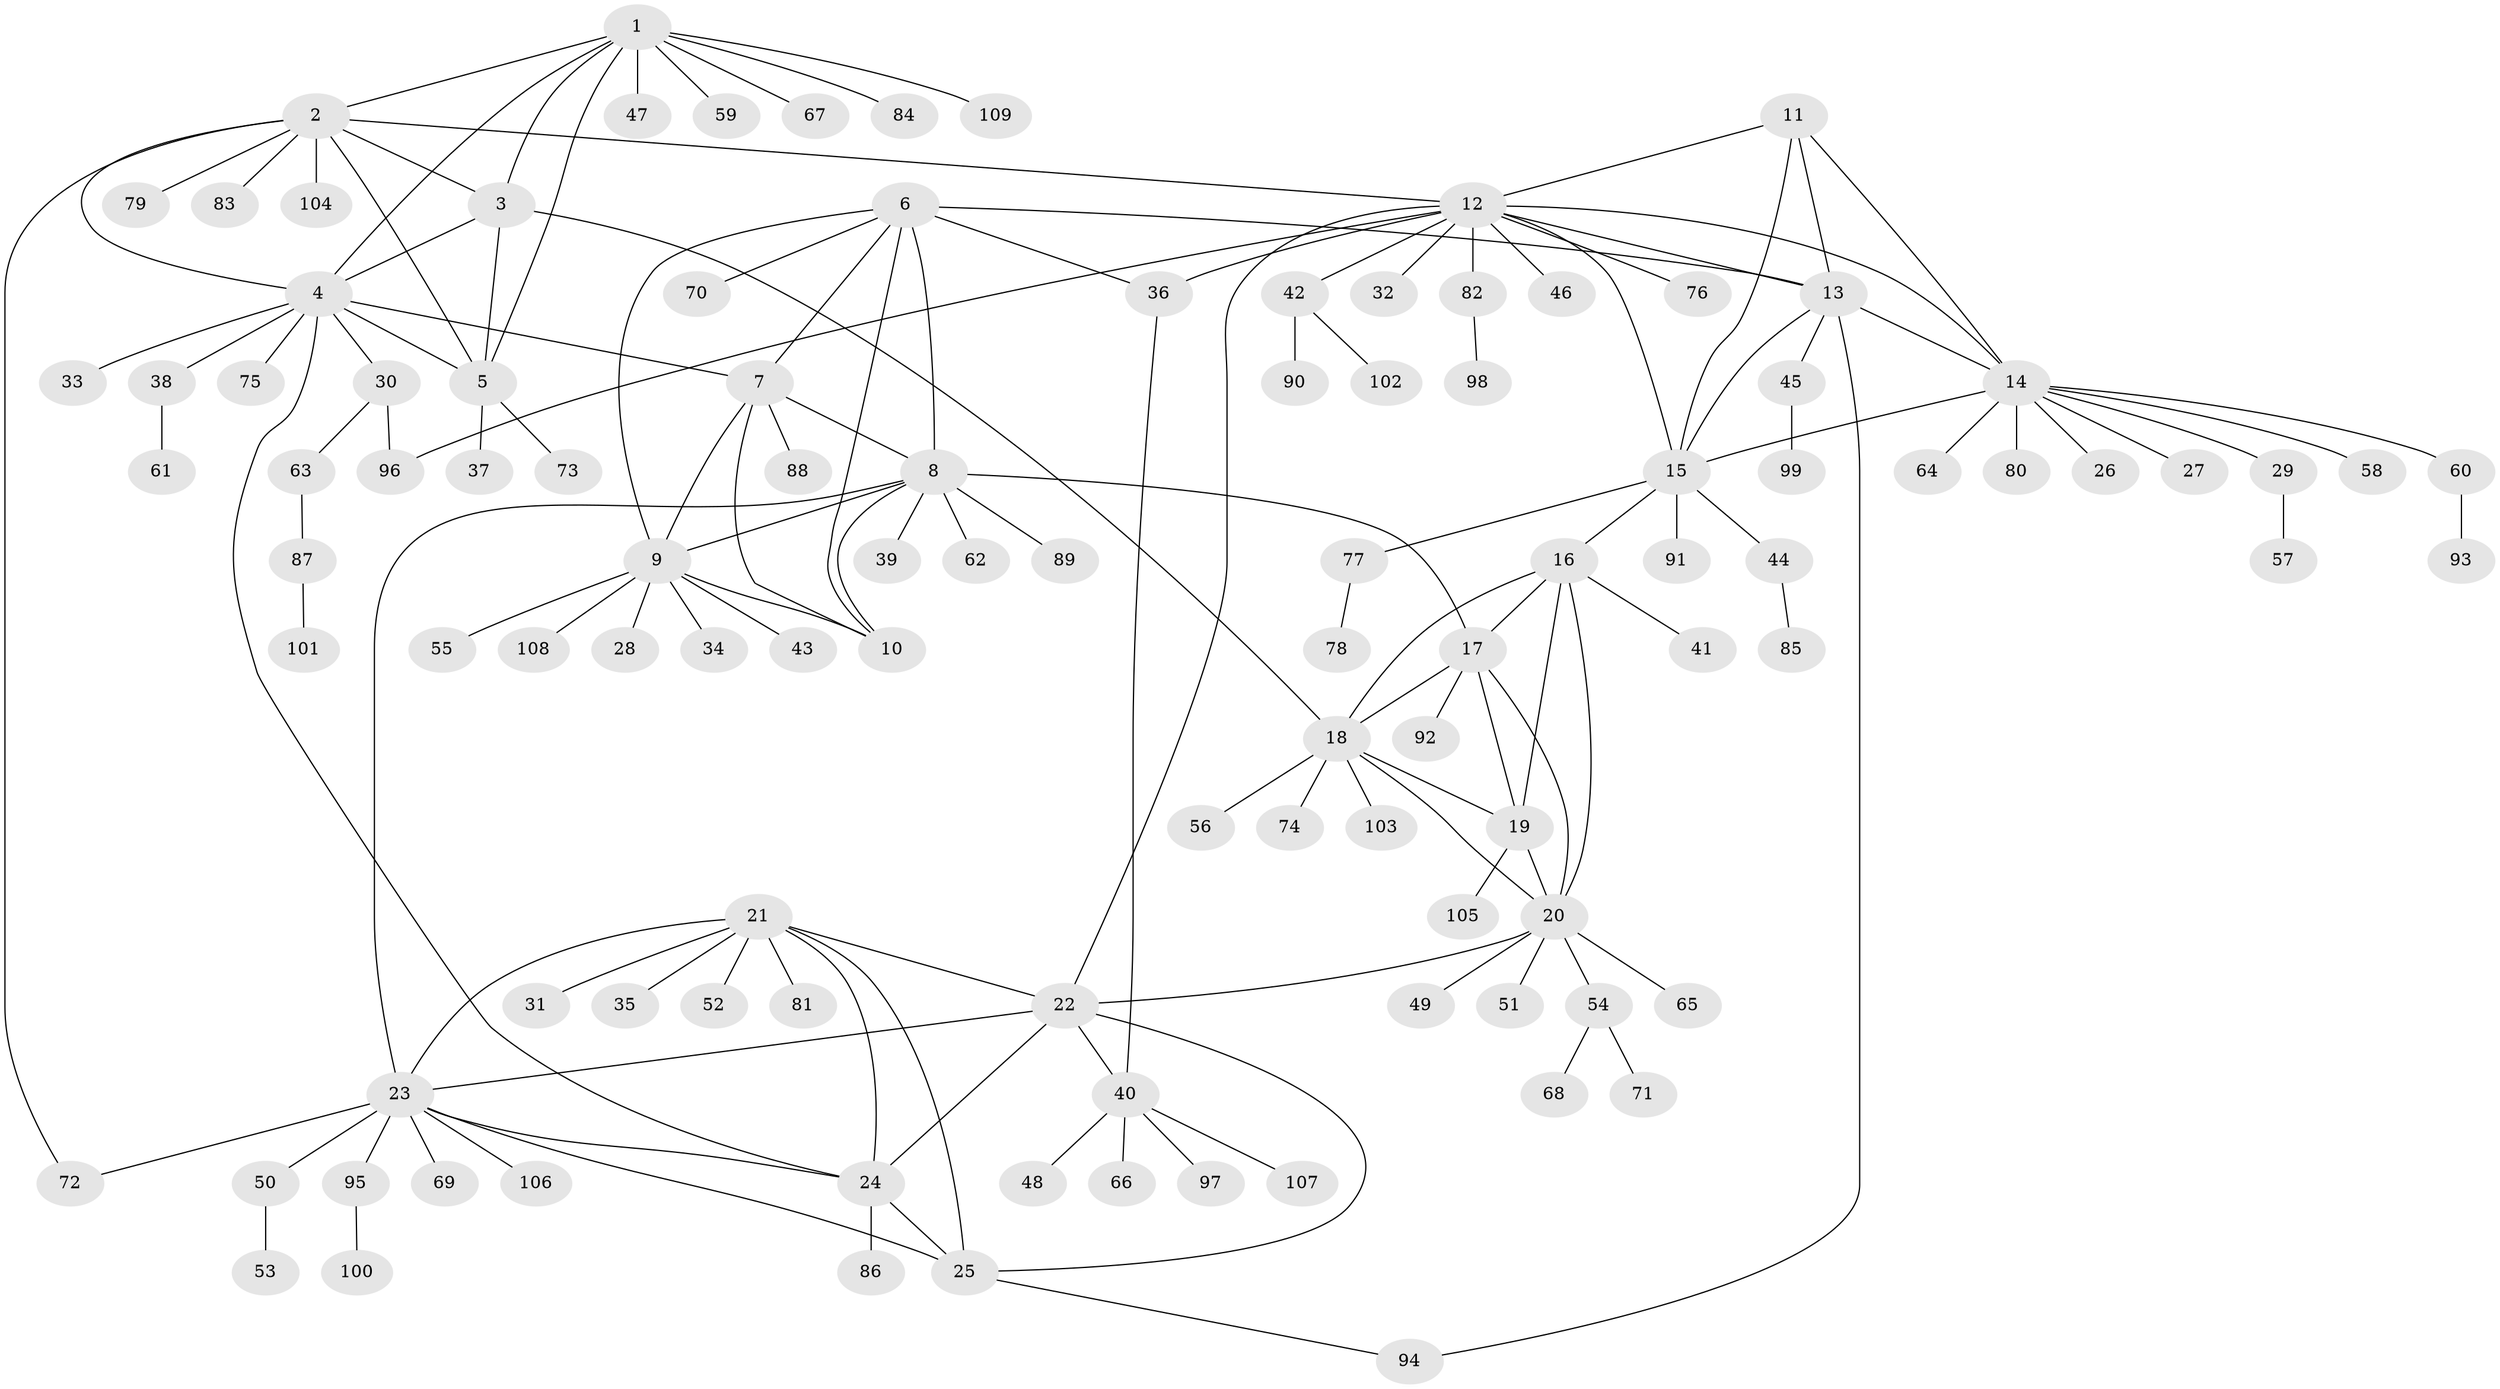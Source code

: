 // Generated by graph-tools (version 1.1) at 2025/56/03/09/25 04:56:00]
// undirected, 109 vertices, 149 edges
graph export_dot {
graph [start="1"]
  node [color=gray90,style=filled];
  1;
  2;
  3;
  4;
  5;
  6;
  7;
  8;
  9;
  10;
  11;
  12;
  13;
  14;
  15;
  16;
  17;
  18;
  19;
  20;
  21;
  22;
  23;
  24;
  25;
  26;
  27;
  28;
  29;
  30;
  31;
  32;
  33;
  34;
  35;
  36;
  37;
  38;
  39;
  40;
  41;
  42;
  43;
  44;
  45;
  46;
  47;
  48;
  49;
  50;
  51;
  52;
  53;
  54;
  55;
  56;
  57;
  58;
  59;
  60;
  61;
  62;
  63;
  64;
  65;
  66;
  67;
  68;
  69;
  70;
  71;
  72;
  73;
  74;
  75;
  76;
  77;
  78;
  79;
  80;
  81;
  82;
  83;
  84;
  85;
  86;
  87;
  88;
  89;
  90;
  91;
  92;
  93;
  94;
  95;
  96;
  97;
  98;
  99;
  100;
  101;
  102;
  103;
  104;
  105;
  106;
  107;
  108;
  109;
  1 -- 2;
  1 -- 3;
  1 -- 4;
  1 -- 5;
  1 -- 47;
  1 -- 59;
  1 -- 67;
  1 -- 84;
  1 -- 109;
  2 -- 3;
  2 -- 4;
  2 -- 5;
  2 -- 12;
  2 -- 72;
  2 -- 79;
  2 -- 83;
  2 -- 104;
  3 -- 4;
  3 -- 5;
  3 -- 18;
  4 -- 5;
  4 -- 7;
  4 -- 24;
  4 -- 30;
  4 -- 33;
  4 -- 38;
  4 -- 75;
  5 -- 37;
  5 -- 73;
  6 -- 7;
  6 -- 8;
  6 -- 9;
  6 -- 10;
  6 -- 13;
  6 -- 36;
  6 -- 70;
  7 -- 8;
  7 -- 9;
  7 -- 10;
  7 -- 88;
  8 -- 9;
  8 -- 10;
  8 -- 17;
  8 -- 23;
  8 -- 39;
  8 -- 62;
  8 -- 89;
  9 -- 10;
  9 -- 28;
  9 -- 34;
  9 -- 43;
  9 -- 55;
  9 -- 108;
  11 -- 12;
  11 -- 13;
  11 -- 14;
  11 -- 15;
  12 -- 13;
  12 -- 14;
  12 -- 15;
  12 -- 22;
  12 -- 32;
  12 -- 36;
  12 -- 42;
  12 -- 46;
  12 -- 76;
  12 -- 82;
  12 -- 96;
  13 -- 14;
  13 -- 15;
  13 -- 45;
  13 -- 94;
  14 -- 15;
  14 -- 26;
  14 -- 27;
  14 -- 29;
  14 -- 58;
  14 -- 60;
  14 -- 64;
  14 -- 80;
  15 -- 16;
  15 -- 44;
  15 -- 77;
  15 -- 91;
  16 -- 17;
  16 -- 18;
  16 -- 19;
  16 -- 20;
  16 -- 41;
  17 -- 18;
  17 -- 19;
  17 -- 20;
  17 -- 92;
  18 -- 19;
  18 -- 20;
  18 -- 56;
  18 -- 74;
  18 -- 103;
  19 -- 20;
  19 -- 105;
  20 -- 22;
  20 -- 49;
  20 -- 51;
  20 -- 54;
  20 -- 65;
  21 -- 22;
  21 -- 23;
  21 -- 24;
  21 -- 25;
  21 -- 31;
  21 -- 35;
  21 -- 52;
  21 -- 81;
  22 -- 23;
  22 -- 24;
  22 -- 25;
  22 -- 40;
  23 -- 24;
  23 -- 25;
  23 -- 50;
  23 -- 69;
  23 -- 72;
  23 -- 95;
  23 -- 106;
  24 -- 25;
  24 -- 86;
  25 -- 94;
  29 -- 57;
  30 -- 63;
  30 -- 96;
  36 -- 40;
  38 -- 61;
  40 -- 48;
  40 -- 66;
  40 -- 97;
  40 -- 107;
  42 -- 90;
  42 -- 102;
  44 -- 85;
  45 -- 99;
  50 -- 53;
  54 -- 68;
  54 -- 71;
  60 -- 93;
  63 -- 87;
  77 -- 78;
  82 -- 98;
  87 -- 101;
  95 -- 100;
}
